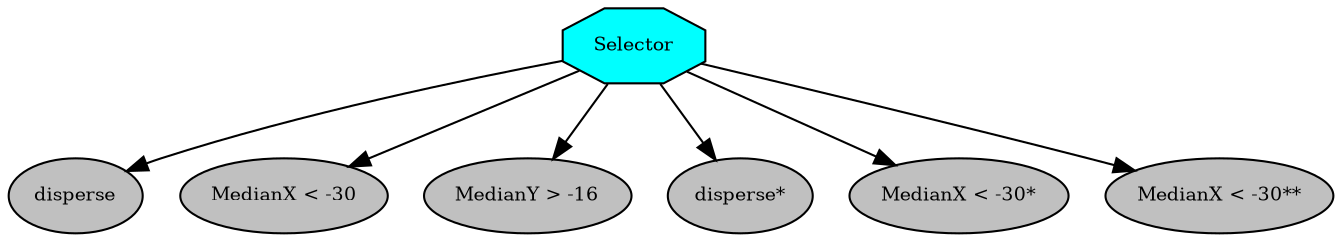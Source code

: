 digraph pastafarianism {
ordering=out;
graph [fontname="times-roman"];
node [fontname="times-roman"];
edge [fontname="times-roman"];
Selector [fillcolor=cyan, fontcolor=black, fontsize=9, label=Selector, shape=octagon, style=filled];
disperse [fillcolor=gray, fontcolor=black, fontsize=9, label=disperse, shape=ellipse, style=filled];
Selector -> disperse;
"MedianX < -30" [fillcolor=gray, fontcolor=black, fontsize=9, label="MedianX < -30", shape=ellipse, style=filled];
Selector -> "MedianX < -30";
"MedianY > -16" [fillcolor=gray, fontcolor=black, fontsize=9, label="MedianY > -16", shape=ellipse, style=filled];
Selector -> "MedianY > -16";
"disperse*" [fillcolor=gray, fontcolor=black, fontsize=9, label="disperse*", shape=ellipse, style=filled];
Selector -> "disperse*";
"MedianX < -30*" [fillcolor=gray, fontcolor=black, fontsize=9, label="MedianX < -30*", shape=ellipse, style=filled];
Selector -> "MedianX < -30*";
"MedianX < -30**" [fillcolor=gray, fontcolor=black, fontsize=9, label="MedianX < -30**", shape=ellipse, style=filled];
Selector -> "MedianX < -30**";
}
